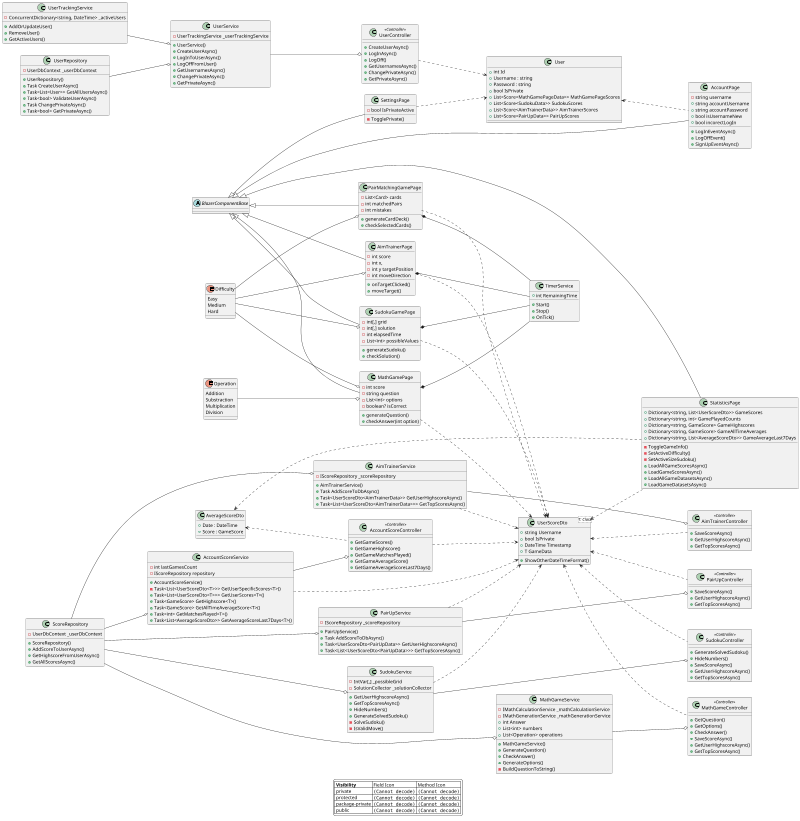 @startuml
scale max 800 width
left to right direction
'skinparam linetype polyline
'skinparam linetype ortho
enum Difficulty {
Easy
Medium
Hard
}

enum Operation {
Addition
Substraction
Multiplication
Division
}

abstract class BlazerComponentBase {
}

class AccountPage extends BlazerComponentBase {
  - string username 
  + string accountUsername
  + string accountPassword
  + bool isUsernameNew
  + bool incorectLogIn

  + LogInEventAsync()
  + LogOffEvent()
  + SignUpEventAsync()
}

class User {
  + int Id
  + Username : string
  + Password : string
  + bool IsPrivate
  + List<Score<MathGamePageData>> MathGamePageScores
  + List<Score<SudokuData>> SudokuScores
  + List<Score<AimTrainerData>> AimTrainerScores
  + List<Score<PairUpData>> PairUpScores
}

class MathGamePage extends BlazerComponentBase {
-int score
-string question
-List<int> options
-boolean? isCorrect
+generateQuestion()
+checkAnswer(int option)
}

class SudokuGamePage extends BlazerComponentBase {
-int[,] grid
-int[,] solution
-int elapsedTime
-List<int> possibleValues
+generateSudoku()
+checkSolution()
}

class PairMatchingGamePage extends BlazerComponentBase {
-List<Card> cards
-int matchedPairs
-int mistakes
+generateCardDeck()
+checkSelectedCards()
}

class AimTrainerPage extends BlazerComponentBase {
-int score
-int x,
-int y targetPosition
-int moveDirection
+onTargetClicked()
+moveTarget()
}

class SettingsPage extends BlazerComponentBase {
  - bool IsPrivateActive
  - TogglePrivate()
}

class UserScoreDto <T: Class> {
  + string Username
  + bool IsPrivate
  + DateTime Timestamp
  + T GameData 
  + ShowOtherDateTimeFormat()
}

class StatisticsPage extends BlazerComponentBase {
  + Dictionary<string, List<UserScoreDto>> GameScores 
  + Dictionary<string, int> GamePlayedCounts
  + Dictionary<string, GameScore> GameHighscores
  + Dictionary<string, GameScore> GameAllTimeAverages
  + Dictionary<string, List<AverageScoreDto>> GameAverageLast7Days

  - ToggleGameInfo()
  - SetActiveDifficulty()
  - SetActiveSizeSudoku()
  + LoadAllGameScoresAsync()
  + LoadGameScoresAsync()
  + LoadAllGameDatasetsAsync()
  + LoadGameDatasetsAsync()
}

class AverageScoreDto {
  + Date : DateTime
  + Score : GameScore
}

AverageScoreDto <.. StatisticsPage
AverageScoreDto <.. AccountScoreController
AccountScoreController ..> UserScoreDto

class TimerService {
+int RemainingTime
+Start()
+Stop()
+OnTick()
}

class AccountScoreController <<Controller>> {
+GetGameScores()
+GetGameHighscore()
+GetGameMatchesPlayed()
+GetGameAverageScore()
+GetGameAverageScoreLast7Days()
}


class AimTrainerController <<Controller>> {
+SaveScoreAsync()
+GetUserHighscoreAsync()
+GetTopScoresAsync()
}

class MathGameController <<Controller>> {
+GetQuestion()
+GetOptions()
+CheckAnswer()
+SaveScoreAsync()
+GetUserHighscoreAsync()
+GetTopScoresAsync()
}

class PairUpController <<Controller>> {
+SaveScoreAsync()
+GetUserHighscoreAsync()
+GetTopScoresAsync()
}

class SudokuController <<Controller>> {
+GenerateSolvedSudoku()
+HideNumbers()
+SaveScoreAsync()
+GetUserHighscoreAsync()
+GetTopScoresAsync()
}

class UserController <<Controller>> {
+CreateUserAsync()
+LogInAsync()
+LogOff()
+GetUsernamesAsync()
+ChangePrivateAsync()
+GetPrivateAsync()
}

class AccountScoreService {
  - int lastGamesCount
  - IScoreRepository repository

  + AccountScoreService()
  - Task<List<UserScoreDto<T>>> GetUserSpecificScores<T>()
  + Task<List<UserScoreDto<T>>> GetUserScores<T>()
  + Task<GameScore> GetHighscore<T>()
  + Task<GameScore> GetAllTimeAverageScore<T>()
  + Task<int> GetMatchesPlayed<T>()
  + Task<List<AverageScoreDto>> GetAverageScoreLast7Days<T>()
}

class AimTrainerService {
  - IScoreRepository _scoreRepository

  + AimTrainerService()
  + Task AddScoreToDbAsync()
  + Task<UserScoreDto<AimTrainerData>> GetUserHighscoreAsync()
  + Task<List<UserScoreDto<AimTrainerData>>> GetTopScoresAsync()
}

AimTrainerService --o AimTrainerController
AimTrainerService ..> UserScoreDto

class PairUpService {
  - IScoreRepository _scoreRepository

  + PairUpService()
  + Task AddScoreToDbAsync()
  + Task<UserScoreDto<PairUpData>> GetUserHighscoreAsync()
  + Task<List<UserScoreDto<PairUpData>>> GetTopScoresAsync()
}

class SudokuService {
  - IntVar[,] _possibleGrid
  - SolutionCollector _solutionCollector

  + GetUserHighscoreAsync()
  + GetTopScoresAsync()
  + HideNumbers()
  + GenerateSolvedSudoku()
  - SolveSudoku()
  - IsValidMove()
}

class UserService {
  - UserTrackingService _userTrackingService

  + UserService()
  + CreateUserAsync()
  + LogInToUserAsync()
  + LogOffFromUser()
  + GetUsernamesAsync()
  + ChangePrivateAsync()
  + GetPrivateAsync()
}

UserService --o UserController

class UserTrackingService {
  - ConcurrentDictionary<string, DateTime> _activeUsers

  + AddOrUpdateUser()
  + RemoveUser()
  + GetActiveUsers()
}

class MathGameService {
  - IMathCalculationService _mathCalculationService
  - IMathGenerationService _mathGenerationService
  + int Answer
  + List<int> numbers
  + List<Operation> operations

  + MathGameService()
  + GenerateQuestion()
  + CheckAnswer()
  + GenerateOptions()
  - BuildQuestionToString()
}

class ScoreRepository {
  - UserDbContext _userDbContext

  + ScoreRepository()
  + AddScoreToUserAsync()
  + GetHighscoreFromUserAsync()
  + GetAllScoresAsync()
}

class UserRepository {
  - UserDbContext _userDbContext

  + UserRepository()
  + Task CreateUserAsync()
  + Task<List<User>> GetAllUsersAsync()
  + Task<bool> ValidateUserAsync()
  + Task ChangePrivateAsync()
  + Task<bool> GetPrivateAsync()
}


PairUpService --o PairUpController
PairUpService ..> UserScoreDto


UserTrackingService --o UserService

MathGameService --o MathGameController


ScoreRepository --o AccountScoreService
ScoreRepository --o AimTrainerService
ScoreRepository --o PairUpService
ScoreRepository --o SudokuService
ScoreRepository --o MathGameService


UserRepository --o UserService


SudokuService --o SudokuController
SudokuService ..> UserScoreDto

AccountScoreService --o AccountScoreController
AccountScoreService ..> UserScoreDto

SettingsPage ..> User

Difficulty --o MathGamePage
Difficulty --o SudokuGamePage
Difficulty --o PairMatchingGamePage
Difficulty --o AimTrainerPage
Operation --o MathGamePage

User <.. AccountPage
UserController ..> User

UserScoreDto <.. StatisticsPage

MathGamePage ..> UserScoreDto
SudokuGamePage ..> UserScoreDto
PairMatchingGamePage ..> UserScoreDto
AimTrainerPage ..> UserScoreDto


UserScoreDto <.. MathGameController
UserScoreDto <.. SudokuController
UserScoreDto <.. PairUpController  
UserScoreDto <.. AimTrainerController


AimTrainerPage *-- TimerService
SudokuGamePage *-- TimerService
PairMatchingGamePage *-- TimerService
MathGamePage *-- TimerService

skinparam legendBackgroundColor #ffffff
legend
    |= Visibility | Field Icon | Method Icon |
    | private     | <img:icons/private-field.png> | <img:icons/private-method.png> |
    | protected   | <img:icons/protected-field.png> | <img:icons/protected-method.png> |
    | package-private | <img:icons/package-private-field.png> | <img:icons/package-private-method.png> |
    | public      | <img:icons/public-field.png> | <img:icons/public-method.png> |
endlegend
@enduml
